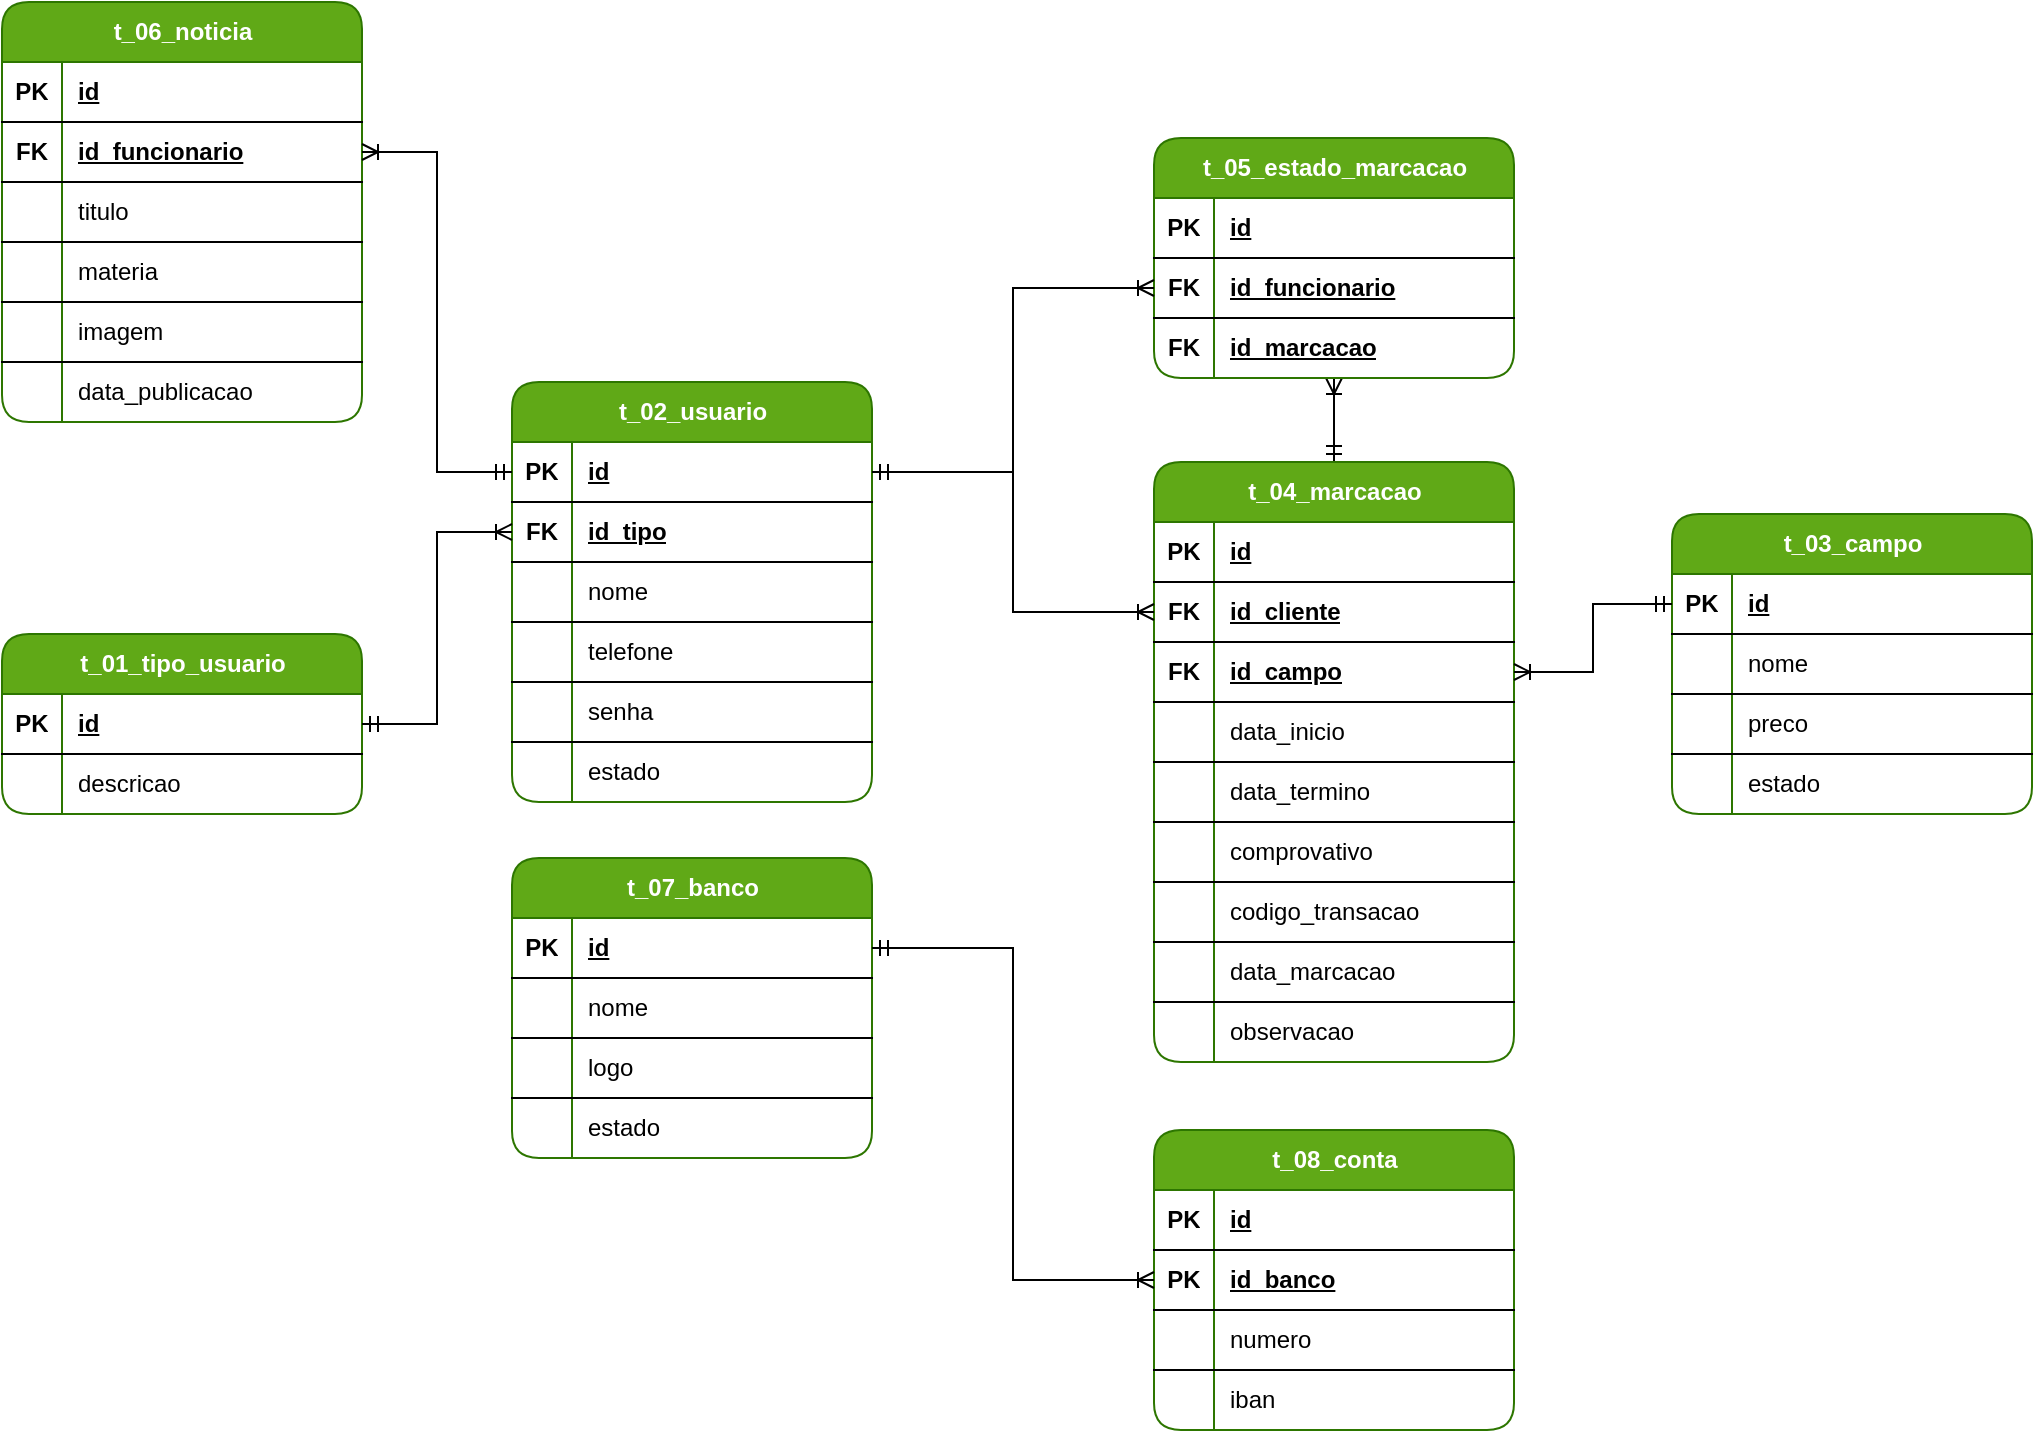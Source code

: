 <mxfile version="26.1.1">
  <diagram name="Página-1" id="ChuCEo9yoU5ddZhxI3Q2">
    <mxGraphModel dx="1483" dy="815" grid="0" gridSize="10" guides="1" tooltips="1" connect="1" arrows="1" fold="1" page="0" pageScale="1" pageWidth="827" pageHeight="1169" math="0" shadow="0">
      <root>
        <mxCell id="0" />
        <mxCell id="1" parent="0" />
        <mxCell id="ivvmX71CUe6SyXkIlEij-1" value="t_02_usuario" style="shape=table;startSize=30;container=1;collapsible=1;childLayout=tableLayout;fixedRows=1;rowLines=0;fontStyle=1;align=center;resizeLast=1;html=1;rounded=1;fillColor=#60a917;fontColor=#ffffff;strokeColor=#2D7600;" parent="1" vertex="1">
          <mxGeometry x="-354" y="-67" width="180" height="210" as="geometry" />
        </mxCell>
        <mxCell id="ivvmX71CUe6SyXkIlEij-2" value="" style="shape=tableRow;horizontal=0;startSize=0;swimlaneHead=0;swimlaneBody=0;fillColor=none;collapsible=0;dropTarget=0;points=[[0,0.5],[1,0.5]];portConstraint=eastwest;top=0;left=0;right=0;bottom=1;" parent="ivvmX71CUe6SyXkIlEij-1" vertex="1">
          <mxGeometry y="30" width="180" height="30" as="geometry" />
        </mxCell>
        <mxCell id="ivvmX71CUe6SyXkIlEij-3" value="PK" style="shape=partialRectangle;connectable=0;fillColor=none;top=0;left=0;bottom=0;right=0;fontStyle=1;overflow=hidden;whiteSpace=wrap;html=1;" parent="ivvmX71CUe6SyXkIlEij-2" vertex="1">
          <mxGeometry width="30" height="30" as="geometry">
            <mxRectangle width="30" height="30" as="alternateBounds" />
          </mxGeometry>
        </mxCell>
        <mxCell id="ivvmX71CUe6SyXkIlEij-4" value="id" style="shape=partialRectangle;connectable=0;fillColor=none;top=0;left=0;bottom=0;right=0;align=left;spacingLeft=6;fontStyle=5;overflow=hidden;whiteSpace=wrap;html=1;" parent="ivvmX71CUe6SyXkIlEij-2" vertex="1">
          <mxGeometry x="30" width="150" height="30" as="geometry">
            <mxRectangle width="150" height="30" as="alternateBounds" />
          </mxGeometry>
        </mxCell>
        <mxCell id="ivvmX71CUe6SyXkIlEij-33" value="" style="shape=tableRow;horizontal=0;startSize=0;swimlaneHead=0;swimlaneBody=0;fillColor=none;collapsible=0;dropTarget=0;points=[[0,0.5],[1,0.5]];portConstraint=eastwest;top=0;left=0;right=0;bottom=1;" parent="ivvmX71CUe6SyXkIlEij-1" vertex="1">
          <mxGeometry y="60" width="180" height="30" as="geometry" />
        </mxCell>
        <mxCell id="ivvmX71CUe6SyXkIlEij-34" value="FK" style="shape=partialRectangle;connectable=0;fillColor=none;top=0;left=0;bottom=0;right=0;fontStyle=1;overflow=hidden;whiteSpace=wrap;html=1;" parent="ivvmX71CUe6SyXkIlEij-33" vertex="1">
          <mxGeometry width="30" height="30" as="geometry">
            <mxRectangle width="30" height="30" as="alternateBounds" />
          </mxGeometry>
        </mxCell>
        <mxCell id="ivvmX71CUe6SyXkIlEij-35" value="id_tipo" style="shape=partialRectangle;connectable=0;fillColor=none;top=0;left=0;bottom=0;right=0;align=left;spacingLeft=6;fontStyle=5;overflow=hidden;whiteSpace=wrap;html=1;" parent="ivvmX71CUe6SyXkIlEij-33" vertex="1">
          <mxGeometry x="30" width="150" height="30" as="geometry">
            <mxRectangle width="150" height="30" as="alternateBounds" />
          </mxGeometry>
        </mxCell>
        <mxCell id="ivvmX71CUe6SyXkIlEij-14" value="" style="shape=tableRow;horizontal=0;startSize=0;swimlaneHead=0;swimlaneBody=0;fillColor=none;collapsible=0;dropTarget=0;points=[[0,0.5],[1,0.5]];portConstraint=eastwest;top=0;left=0;right=0;bottom=1;" parent="ivvmX71CUe6SyXkIlEij-1" vertex="1">
          <mxGeometry y="90" width="180" height="30" as="geometry" />
        </mxCell>
        <mxCell id="ivvmX71CUe6SyXkIlEij-15" value="" style="shape=partialRectangle;connectable=0;fillColor=none;top=0;left=0;bottom=0;right=0;fontStyle=1;overflow=hidden;whiteSpace=wrap;html=1;" parent="ivvmX71CUe6SyXkIlEij-14" vertex="1">
          <mxGeometry width="30" height="30" as="geometry">
            <mxRectangle width="30" height="30" as="alternateBounds" />
          </mxGeometry>
        </mxCell>
        <mxCell id="ivvmX71CUe6SyXkIlEij-16" value="nome" style="shape=partialRectangle;connectable=0;fillColor=none;top=0;left=0;bottom=0;right=0;align=left;spacingLeft=6;fontStyle=0;overflow=hidden;whiteSpace=wrap;html=1;" parent="ivvmX71CUe6SyXkIlEij-14" vertex="1">
          <mxGeometry x="30" width="150" height="30" as="geometry">
            <mxRectangle width="150" height="30" as="alternateBounds" />
          </mxGeometry>
        </mxCell>
        <mxCell id="ivvmX71CUe6SyXkIlEij-17" value="" style="shape=tableRow;horizontal=0;startSize=0;swimlaneHead=0;swimlaneBody=0;fillColor=none;collapsible=0;dropTarget=0;points=[[0,0.5],[1,0.5]];portConstraint=eastwest;top=0;left=0;right=0;bottom=1;" parent="ivvmX71CUe6SyXkIlEij-1" vertex="1">
          <mxGeometry y="120" width="180" height="30" as="geometry" />
        </mxCell>
        <mxCell id="ivvmX71CUe6SyXkIlEij-18" value="" style="shape=partialRectangle;connectable=0;fillColor=none;top=0;left=0;bottom=0;right=0;fontStyle=1;overflow=hidden;whiteSpace=wrap;html=1;" parent="ivvmX71CUe6SyXkIlEij-17" vertex="1">
          <mxGeometry width="30" height="30" as="geometry">
            <mxRectangle width="30" height="30" as="alternateBounds" />
          </mxGeometry>
        </mxCell>
        <mxCell id="ivvmX71CUe6SyXkIlEij-19" value="telefone" style="shape=partialRectangle;connectable=0;fillColor=none;top=0;left=0;bottom=0;right=0;align=left;spacingLeft=6;fontStyle=0;overflow=hidden;whiteSpace=wrap;html=1;" parent="ivvmX71CUe6SyXkIlEij-17" vertex="1">
          <mxGeometry x="30" width="150" height="30" as="geometry">
            <mxRectangle width="150" height="30" as="alternateBounds" />
          </mxGeometry>
        </mxCell>
        <mxCell id="ivvmX71CUe6SyXkIlEij-37" value="" style="shape=tableRow;horizontal=0;startSize=0;swimlaneHead=0;swimlaneBody=0;fillColor=none;collapsible=0;dropTarget=0;points=[[0,0.5],[1,0.5]];portConstraint=eastwest;top=0;left=0;right=0;bottom=1;" parent="ivvmX71CUe6SyXkIlEij-1" vertex="1">
          <mxGeometry y="150" width="180" height="30" as="geometry" />
        </mxCell>
        <mxCell id="ivvmX71CUe6SyXkIlEij-38" value="" style="shape=partialRectangle;connectable=0;fillColor=none;top=0;left=0;bottom=0;right=0;fontStyle=1;overflow=hidden;whiteSpace=wrap;html=1;" parent="ivvmX71CUe6SyXkIlEij-37" vertex="1">
          <mxGeometry width="30" height="30" as="geometry">
            <mxRectangle width="30" height="30" as="alternateBounds" />
          </mxGeometry>
        </mxCell>
        <mxCell id="ivvmX71CUe6SyXkIlEij-39" value="senha" style="shape=partialRectangle;connectable=0;fillColor=none;top=0;left=0;bottom=0;right=0;align=left;spacingLeft=6;fontStyle=0;overflow=hidden;whiteSpace=wrap;html=1;" parent="ivvmX71CUe6SyXkIlEij-37" vertex="1">
          <mxGeometry x="30" width="150" height="30" as="geometry">
            <mxRectangle width="150" height="30" as="alternateBounds" />
          </mxGeometry>
        </mxCell>
        <mxCell id="ivvmX71CUe6SyXkIlEij-11" value="" style="shape=tableRow;horizontal=0;startSize=0;swimlaneHead=0;swimlaneBody=0;fillColor=none;collapsible=0;dropTarget=0;points=[[0,0.5],[1,0.5]];portConstraint=eastwest;top=0;left=0;right=0;bottom=0;" parent="ivvmX71CUe6SyXkIlEij-1" vertex="1">
          <mxGeometry y="180" width="180" height="30" as="geometry" />
        </mxCell>
        <mxCell id="ivvmX71CUe6SyXkIlEij-12" value="" style="shape=partialRectangle;connectable=0;fillColor=none;top=0;left=0;bottom=0;right=0;editable=1;overflow=hidden;whiteSpace=wrap;html=1;" parent="ivvmX71CUe6SyXkIlEij-11" vertex="1">
          <mxGeometry width="30" height="30" as="geometry">
            <mxRectangle width="30" height="30" as="alternateBounds" />
          </mxGeometry>
        </mxCell>
        <mxCell id="ivvmX71CUe6SyXkIlEij-13" value="estado" style="shape=partialRectangle;connectable=0;fillColor=none;top=0;left=0;bottom=0;right=0;align=left;spacingLeft=6;overflow=hidden;whiteSpace=wrap;html=1;" parent="ivvmX71CUe6SyXkIlEij-11" vertex="1">
          <mxGeometry x="30" width="150" height="30" as="geometry">
            <mxRectangle width="150" height="30" as="alternateBounds" />
          </mxGeometry>
        </mxCell>
        <mxCell id="ivvmX71CUe6SyXkIlEij-20" value="t_01_tipo_usuario" style="shape=table;startSize=30;container=1;collapsible=1;childLayout=tableLayout;fixedRows=1;rowLines=0;fontStyle=1;align=center;resizeLast=1;html=1;rounded=1;fillColor=#60a917;fontColor=#ffffff;strokeColor=#2D7600;" parent="1" vertex="1">
          <mxGeometry x="-609" y="59" width="180" height="90" as="geometry" />
        </mxCell>
        <mxCell id="ivvmX71CUe6SyXkIlEij-21" value="" style="shape=tableRow;horizontal=0;startSize=0;swimlaneHead=0;swimlaneBody=0;fillColor=none;collapsible=0;dropTarget=0;points=[[0,0.5],[1,0.5]];portConstraint=eastwest;top=0;left=0;right=0;bottom=1;" parent="ivvmX71CUe6SyXkIlEij-20" vertex="1">
          <mxGeometry y="30" width="180" height="30" as="geometry" />
        </mxCell>
        <mxCell id="ivvmX71CUe6SyXkIlEij-22" value="PK" style="shape=partialRectangle;connectable=0;fillColor=none;top=0;left=0;bottom=0;right=0;fontStyle=1;overflow=hidden;whiteSpace=wrap;html=1;" parent="ivvmX71CUe6SyXkIlEij-21" vertex="1">
          <mxGeometry width="30" height="30" as="geometry">
            <mxRectangle width="30" height="30" as="alternateBounds" />
          </mxGeometry>
        </mxCell>
        <mxCell id="ivvmX71CUe6SyXkIlEij-23" value="id" style="shape=partialRectangle;connectable=0;fillColor=none;top=0;left=0;bottom=0;right=0;align=left;spacingLeft=6;fontStyle=5;overflow=hidden;whiteSpace=wrap;html=1;" parent="ivvmX71CUe6SyXkIlEij-21" vertex="1">
          <mxGeometry x="30" width="150" height="30" as="geometry">
            <mxRectangle width="150" height="30" as="alternateBounds" />
          </mxGeometry>
        </mxCell>
        <mxCell id="ivvmX71CUe6SyXkIlEij-30" value="" style="shape=tableRow;horizontal=0;startSize=0;swimlaneHead=0;swimlaneBody=0;fillColor=none;collapsible=0;dropTarget=0;points=[[0,0.5],[1,0.5]];portConstraint=eastwest;top=0;left=0;right=0;bottom=0;" parent="ivvmX71CUe6SyXkIlEij-20" vertex="1">
          <mxGeometry y="60" width="180" height="30" as="geometry" />
        </mxCell>
        <mxCell id="ivvmX71CUe6SyXkIlEij-31" value="" style="shape=partialRectangle;connectable=0;fillColor=none;top=0;left=0;bottom=0;right=0;editable=1;overflow=hidden;whiteSpace=wrap;html=1;" parent="ivvmX71CUe6SyXkIlEij-30" vertex="1">
          <mxGeometry width="30" height="30" as="geometry">
            <mxRectangle width="30" height="30" as="alternateBounds" />
          </mxGeometry>
        </mxCell>
        <mxCell id="ivvmX71CUe6SyXkIlEij-32" value="descricao" style="shape=partialRectangle;connectable=0;fillColor=none;top=0;left=0;bottom=0;right=0;align=left;spacingLeft=6;overflow=hidden;whiteSpace=wrap;html=1;" parent="ivvmX71CUe6SyXkIlEij-30" vertex="1">
          <mxGeometry x="30" width="150" height="30" as="geometry">
            <mxRectangle width="150" height="30" as="alternateBounds" />
          </mxGeometry>
        </mxCell>
        <mxCell id="ivvmX71CUe6SyXkIlEij-36" style="edgeStyle=orthogonalEdgeStyle;rounded=0;orthogonalLoop=1;jettySize=auto;html=1;endArrow=ERoneToMany;endFill=0;startArrow=ERmandOne;startFill=0;" parent="1" source="ivvmX71CUe6SyXkIlEij-21" target="ivvmX71CUe6SyXkIlEij-33" edge="1">
          <mxGeometry relative="1" as="geometry" />
        </mxCell>
        <mxCell id="ivvmX71CUe6SyXkIlEij-40" value="t_03_campo" style="shape=table;startSize=30;container=1;collapsible=1;childLayout=tableLayout;fixedRows=1;rowLines=0;fontStyle=1;align=center;resizeLast=1;html=1;rounded=1;fillColor=#60a917;fontColor=#ffffff;strokeColor=#2D7600;" parent="1" vertex="1">
          <mxGeometry x="226" y="-1" width="180" height="150" as="geometry" />
        </mxCell>
        <mxCell id="ivvmX71CUe6SyXkIlEij-41" value="" style="shape=tableRow;horizontal=0;startSize=0;swimlaneHead=0;swimlaneBody=0;fillColor=none;collapsible=0;dropTarget=0;points=[[0,0.5],[1,0.5]];portConstraint=eastwest;top=0;left=0;right=0;bottom=1;" parent="ivvmX71CUe6SyXkIlEij-40" vertex="1">
          <mxGeometry y="30" width="180" height="30" as="geometry" />
        </mxCell>
        <mxCell id="ivvmX71CUe6SyXkIlEij-42" value="PK" style="shape=partialRectangle;connectable=0;fillColor=none;top=0;left=0;bottom=0;right=0;fontStyle=1;overflow=hidden;whiteSpace=wrap;html=1;" parent="ivvmX71CUe6SyXkIlEij-41" vertex="1">
          <mxGeometry width="30" height="30" as="geometry">
            <mxRectangle width="30" height="30" as="alternateBounds" />
          </mxGeometry>
        </mxCell>
        <mxCell id="ivvmX71CUe6SyXkIlEij-43" value="id" style="shape=partialRectangle;connectable=0;fillColor=none;top=0;left=0;bottom=0;right=0;align=left;spacingLeft=6;fontStyle=5;overflow=hidden;whiteSpace=wrap;html=1;" parent="ivvmX71CUe6SyXkIlEij-41" vertex="1">
          <mxGeometry x="30" width="150" height="30" as="geometry">
            <mxRectangle width="150" height="30" as="alternateBounds" />
          </mxGeometry>
        </mxCell>
        <mxCell id="ivvmX71CUe6SyXkIlEij-47" value="" style="shape=tableRow;horizontal=0;startSize=0;swimlaneHead=0;swimlaneBody=0;fillColor=none;collapsible=0;dropTarget=0;points=[[0,0.5],[1,0.5]];portConstraint=eastwest;top=0;left=0;right=0;bottom=1;" parent="ivvmX71CUe6SyXkIlEij-40" vertex="1">
          <mxGeometry y="60" width="180" height="30" as="geometry" />
        </mxCell>
        <mxCell id="ivvmX71CUe6SyXkIlEij-48" value="" style="shape=partialRectangle;connectable=0;fillColor=none;top=0;left=0;bottom=0;right=0;fontStyle=1;overflow=hidden;whiteSpace=wrap;html=1;" parent="ivvmX71CUe6SyXkIlEij-47" vertex="1">
          <mxGeometry width="30" height="30" as="geometry">
            <mxRectangle width="30" height="30" as="alternateBounds" />
          </mxGeometry>
        </mxCell>
        <mxCell id="ivvmX71CUe6SyXkIlEij-49" value="nome" style="shape=partialRectangle;connectable=0;fillColor=none;top=0;left=0;bottom=0;right=0;align=left;spacingLeft=6;fontStyle=0;overflow=hidden;whiteSpace=wrap;html=1;" parent="ivvmX71CUe6SyXkIlEij-47" vertex="1">
          <mxGeometry x="30" width="150" height="30" as="geometry">
            <mxRectangle width="150" height="30" as="alternateBounds" />
          </mxGeometry>
        </mxCell>
        <mxCell id="ivvmX71CUe6SyXkIlEij-53" value="" style="shape=tableRow;horizontal=0;startSize=0;swimlaneHead=0;swimlaneBody=0;fillColor=none;collapsible=0;dropTarget=0;points=[[0,0.5],[1,0.5]];portConstraint=eastwest;top=0;left=0;right=0;bottom=1;" parent="ivvmX71CUe6SyXkIlEij-40" vertex="1">
          <mxGeometry y="90" width="180" height="30" as="geometry" />
        </mxCell>
        <mxCell id="ivvmX71CUe6SyXkIlEij-54" value="" style="shape=partialRectangle;connectable=0;fillColor=none;top=0;left=0;bottom=0;right=0;fontStyle=1;overflow=hidden;whiteSpace=wrap;html=1;" parent="ivvmX71CUe6SyXkIlEij-53" vertex="1">
          <mxGeometry width="30" height="30" as="geometry">
            <mxRectangle width="30" height="30" as="alternateBounds" />
          </mxGeometry>
        </mxCell>
        <mxCell id="ivvmX71CUe6SyXkIlEij-55" value="preco" style="shape=partialRectangle;connectable=0;fillColor=none;top=0;left=0;bottom=0;right=0;align=left;spacingLeft=6;fontStyle=0;overflow=hidden;whiteSpace=wrap;html=1;" parent="ivvmX71CUe6SyXkIlEij-53" vertex="1">
          <mxGeometry x="30" width="150" height="30" as="geometry">
            <mxRectangle width="150" height="30" as="alternateBounds" />
          </mxGeometry>
        </mxCell>
        <mxCell id="ivvmX71CUe6SyXkIlEij-56" value="" style="shape=tableRow;horizontal=0;startSize=0;swimlaneHead=0;swimlaneBody=0;fillColor=none;collapsible=0;dropTarget=0;points=[[0,0.5],[1,0.5]];portConstraint=eastwest;top=0;left=0;right=0;bottom=0;" parent="ivvmX71CUe6SyXkIlEij-40" vertex="1">
          <mxGeometry y="120" width="180" height="30" as="geometry" />
        </mxCell>
        <mxCell id="ivvmX71CUe6SyXkIlEij-57" value="" style="shape=partialRectangle;connectable=0;fillColor=none;top=0;left=0;bottom=0;right=0;editable=1;overflow=hidden;whiteSpace=wrap;html=1;" parent="ivvmX71CUe6SyXkIlEij-56" vertex="1">
          <mxGeometry width="30" height="30" as="geometry">
            <mxRectangle width="30" height="30" as="alternateBounds" />
          </mxGeometry>
        </mxCell>
        <mxCell id="ivvmX71CUe6SyXkIlEij-58" value="estado" style="shape=partialRectangle;connectable=0;fillColor=none;top=0;left=0;bottom=0;right=0;align=left;spacingLeft=6;overflow=hidden;whiteSpace=wrap;html=1;" parent="ivvmX71CUe6SyXkIlEij-56" vertex="1">
          <mxGeometry x="30" width="150" height="30" as="geometry">
            <mxRectangle width="150" height="30" as="alternateBounds" />
          </mxGeometry>
        </mxCell>
        <mxCell id="ivvmX71CUe6SyXkIlEij-162" style="edgeStyle=orthogonalEdgeStyle;rounded=0;orthogonalLoop=1;jettySize=auto;html=1;entryX=0.5;entryY=1;entryDx=0;entryDy=0;startArrow=ERmandOne;startFill=0;endArrow=ERoneToMany;endFill=0;" parent="1" source="ivvmX71CUe6SyXkIlEij-59" target="ivvmX71CUe6SyXkIlEij-140" edge="1">
          <mxGeometry relative="1" as="geometry" />
        </mxCell>
        <mxCell id="ivvmX71CUe6SyXkIlEij-59" value="t_04_marcacao" style="shape=table;startSize=30;container=1;collapsible=1;childLayout=tableLayout;fixedRows=1;rowLines=0;fontStyle=1;align=center;resizeLast=1;html=1;rounded=1;fillColor=#60a917;fontColor=#ffffff;strokeColor=#2D7600;" parent="1" vertex="1">
          <mxGeometry x="-33" y="-27" width="180" height="300" as="geometry" />
        </mxCell>
        <mxCell id="ivvmX71CUe6SyXkIlEij-60" value="" style="shape=tableRow;horizontal=0;startSize=0;swimlaneHead=0;swimlaneBody=0;fillColor=none;collapsible=0;dropTarget=0;points=[[0,0.5],[1,0.5]];portConstraint=eastwest;top=0;left=0;right=0;bottom=1;" parent="ivvmX71CUe6SyXkIlEij-59" vertex="1">
          <mxGeometry y="30" width="180" height="30" as="geometry" />
        </mxCell>
        <mxCell id="ivvmX71CUe6SyXkIlEij-61" value="PK" style="shape=partialRectangle;connectable=0;fillColor=none;top=0;left=0;bottom=0;right=0;fontStyle=1;overflow=hidden;whiteSpace=wrap;html=1;" parent="ivvmX71CUe6SyXkIlEij-60" vertex="1">
          <mxGeometry width="30" height="30" as="geometry">
            <mxRectangle width="30" height="30" as="alternateBounds" />
          </mxGeometry>
        </mxCell>
        <mxCell id="ivvmX71CUe6SyXkIlEij-62" value="id" style="shape=partialRectangle;connectable=0;fillColor=none;top=0;left=0;bottom=0;right=0;align=left;spacingLeft=6;fontStyle=5;overflow=hidden;whiteSpace=wrap;html=1;" parent="ivvmX71CUe6SyXkIlEij-60" vertex="1">
          <mxGeometry x="30" width="150" height="30" as="geometry">
            <mxRectangle width="150" height="30" as="alternateBounds" />
          </mxGeometry>
        </mxCell>
        <mxCell id="ivvmX71CUe6SyXkIlEij-63" value="" style="shape=tableRow;horizontal=0;startSize=0;swimlaneHead=0;swimlaneBody=0;fillColor=none;collapsible=0;dropTarget=0;points=[[0,0.5],[1,0.5]];portConstraint=eastwest;top=0;left=0;right=0;bottom=1;" parent="ivvmX71CUe6SyXkIlEij-59" vertex="1">
          <mxGeometry y="60" width="180" height="30" as="geometry" />
        </mxCell>
        <mxCell id="ivvmX71CUe6SyXkIlEij-64" value="FK" style="shape=partialRectangle;connectable=0;fillColor=none;top=0;left=0;bottom=0;right=0;fontStyle=1;overflow=hidden;whiteSpace=wrap;html=1;" parent="ivvmX71CUe6SyXkIlEij-63" vertex="1">
          <mxGeometry width="30" height="30" as="geometry">
            <mxRectangle width="30" height="30" as="alternateBounds" />
          </mxGeometry>
        </mxCell>
        <mxCell id="ivvmX71CUe6SyXkIlEij-65" value="id_cliente" style="shape=partialRectangle;connectable=0;fillColor=none;top=0;left=0;bottom=0;right=0;align=left;spacingLeft=6;fontStyle=5;overflow=hidden;whiteSpace=wrap;html=1;" parent="ivvmX71CUe6SyXkIlEij-63" vertex="1">
          <mxGeometry x="30" width="150" height="30" as="geometry">
            <mxRectangle width="150" height="30" as="alternateBounds" />
          </mxGeometry>
        </mxCell>
        <mxCell id="ivvmX71CUe6SyXkIlEij-81" value="" style="shape=tableRow;horizontal=0;startSize=0;swimlaneHead=0;swimlaneBody=0;fillColor=none;collapsible=0;dropTarget=0;points=[[0,0.5],[1,0.5]];portConstraint=eastwest;top=0;left=0;right=0;bottom=1;" parent="ivvmX71CUe6SyXkIlEij-59" vertex="1">
          <mxGeometry y="90" width="180" height="30" as="geometry" />
        </mxCell>
        <mxCell id="ivvmX71CUe6SyXkIlEij-82" value="FK" style="shape=partialRectangle;connectable=0;fillColor=none;top=0;left=0;bottom=0;right=0;fontStyle=1;overflow=hidden;whiteSpace=wrap;html=1;" parent="ivvmX71CUe6SyXkIlEij-81" vertex="1">
          <mxGeometry width="30" height="30" as="geometry">
            <mxRectangle width="30" height="30" as="alternateBounds" />
          </mxGeometry>
        </mxCell>
        <mxCell id="ivvmX71CUe6SyXkIlEij-83" value="id_campo" style="shape=partialRectangle;connectable=0;fillColor=none;top=0;left=0;bottom=0;right=0;align=left;spacingLeft=6;fontStyle=5;overflow=hidden;whiteSpace=wrap;html=1;" parent="ivvmX71CUe6SyXkIlEij-81" vertex="1">
          <mxGeometry x="30" width="150" height="30" as="geometry">
            <mxRectangle width="150" height="30" as="alternateBounds" />
          </mxGeometry>
        </mxCell>
        <mxCell id="ivvmX71CUe6SyXkIlEij-66" value="" style="shape=tableRow;horizontal=0;startSize=0;swimlaneHead=0;swimlaneBody=0;fillColor=none;collapsible=0;dropTarget=0;points=[[0,0.5],[1,0.5]];portConstraint=eastwest;top=0;left=0;right=0;bottom=1;" parent="ivvmX71CUe6SyXkIlEij-59" vertex="1">
          <mxGeometry y="120" width="180" height="30" as="geometry" />
        </mxCell>
        <mxCell id="ivvmX71CUe6SyXkIlEij-67" value="" style="shape=partialRectangle;connectable=0;fillColor=none;top=0;left=0;bottom=0;right=0;fontStyle=1;overflow=hidden;whiteSpace=wrap;html=1;" parent="ivvmX71CUe6SyXkIlEij-66" vertex="1">
          <mxGeometry width="30" height="30" as="geometry">
            <mxRectangle width="30" height="30" as="alternateBounds" />
          </mxGeometry>
        </mxCell>
        <mxCell id="ivvmX71CUe6SyXkIlEij-68" value="data_inicio" style="shape=partialRectangle;connectable=0;fillColor=none;top=0;left=0;bottom=0;right=0;align=left;spacingLeft=6;fontStyle=0;overflow=hidden;whiteSpace=wrap;html=1;" parent="ivvmX71CUe6SyXkIlEij-66" vertex="1">
          <mxGeometry x="30" width="150" height="30" as="geometry">
            <mxRectangle width="150" height="30" as="alternateBounds" />
          </mxGeometry>
        </mxCell>
        <mxCell id="ivvmX71CUe6SyXkIlEij-69" value="" style="shape=tableRow;horizontal=0;startSize=0;swimlaneHead=0;swimlaneBody=0;fillColor=none;collapsible=0;dropTarget=0;points=[[0,0.5],[1,0.5]];portConstraint=eastwest;top=0;left=0;right=0;bottom=1;" parent="ivvmX71CUe6SyXkIlEij-59" vertex="1">
          <mxGeometry y="150" width="180" height="30" as="geometry" />
        </mxCell>
        <mxCell id="ivvmX71CUe6SyXkIlEij-70" value="" style="shape=partialRectangle;connectable=0;fillColor=none;top=0;left=0;bottom=0;right=0;fontStyle=1;overflow=hidden;whiteSpace=wrap;html=1;" parent="ivvmX71CUe6SyXkIlEij-69" vertex="1">
          <mxGeometry width="30" height="30" as="geometry">
            <mxRectangle width="30" height="30" as="alternateBounds" />
          </mxGeometry>
        </mxCell>
        <mxCell id="ivvmX71CUe6SyXkIlEij-71" value="data_termino" style="shape=partialRectangle;connectable=0;fillColor=none;top=0;left=0;bottom=0;right=0;align=left;spacingLeft=6;fontStyle=0;overflow=hidden;whiteSpace=wrap;html=1;" parent="ivvmX71CUe6SyXkIlEij-69" vertex="1">
          <mxGeometry x="30" width="150" height="30" as="geometry">
            <mxRectangle width="150" height="30" as="alternateBounds" />
          </mxGeometry>
        </mxCell>
        <mxCell id="ivvmX71CUe6SyXkIlEij-87" value="" style="shape=tableRow;horizontal=0;startSize=0;swimlaneHead=0;swimlaneBody=0;fillColor=none;collapsible=0;dropTarget=0;points=[[0,0.5],[1,0.5]];portConstraint=eastwest;top=0;left=0;right=0;bottom=1;" parent="ivvmX71CUe6SyXkIlEij-59" vertex="1">
          <mxGeometry y="180" width="180" height="30" as="geometry" />
        </mxCell>
        <mxCell id="ivvmX71CUe6SyXkIlEij-88" value="" style="shape=partialRectangle;connectable=0;fillColor=none;top=0;left=0;bottom=0;right=0;fontStyle=1;overflow=hidden;whiteSpace=wrap;html=1;" parent="ivvmX71CUe6SyXkIlEij-87" vertex="1">
          <mxGeometry width="30" height="30" as="geometry">
            <mxRectangle width="30" height="30" as="alternateBounds" />
          </mxGeometry>
        </mxCell>
        <mxCell id="ivvmX71CUe6SyXkIlEij-89" value="comprovativo" style="shape=partialRectangle;connectable=0;fillColor=none;top=0;left=0;bottom=0;right=0;align=left;spacingLeft=6;fontStyle=0;overflow=hidden;whiteSpace=wrap;html=1;" parent="ivvmX71CUe6SyXkIlEij-87" vertex="1">
          <mxGeometry x="30" width="150" height="30" as="geometry">
            <mxRectangle width="150" height="30" as="alternateBounds" />
          </mxGeometry>
        </mxCell>
        <mxCell id="s7wXwjUwf8Lo8qDaQIb7-1" value="" style="shape=tableRow;horizontal=0;startSize=0;swimlaneHead=0;swimlaneBody=0;fillColor=none;collapsible=0;dropTarget=0;points=[[0,0.5],[1,0.5]];portConstraint=eastwest;top=0;left=0;right=0;bottom=1;" vertex="1" parent="ivvmX71CUe6SyXkIlEij-59">
          <mxGeometry y="210" width="180" height="30" as="geometry" />
        </mxCell>
        <mxCell id="s7wXwjUwf8Lo8qDaQIb7-2" value="" style="shape=partialRectangle;connectable=0;fillColor=none;top=0;left=0;bottom=0;right=0;fontStyle=1;overflow=hidden;whiteSpace=wrap;html=1;" vertex="1" parent="s7wXwjUwf8Lo8qDaQIb7-1">
          <mxGeometry width="30" height="30" as="geometry">
            <mxRectangle width="30" height="30" as="alternateBounds" />
          </mxGeometry>
        </mxCell>
        <mxCell id="s7wXwjUwf8Lo8qDaQIb7-3" value="codigo_transacao" style="shape=partialRectangle;connectable=0;fillColor=none;top=0;left=0;bottom=0;right=0;align=left;spacingLeft=6;fontStyle=0;overflow=hidden;whiteSpace=wrap;html=1;" vertex="1" parent="s7wXwjUwf8Lo8qDaQIb7-1">
          <mxGeometry x="30" width="150" height="30" as="geometry">
            <mxRectangle width="150" height="30" as="alternateBounds" />
          </mxGeometry>
        </mxCell>
        <mxCell id="ivvmX71CUe6SyXkIlEij-167" value="" style="shape=tableRow;horizontal=0;startSize=0;swimlaneHead=0;swimlaneBody=0;fillColor=none;collapsible=0;dropTarget=0;points=[[0,0.5],[1,0.5]];portConstraint=eastwest;top=0;left=0;right=0;bottom=1;" parent="ivvmX71CUe6SyXkIlEij-59" vertex="1">
          <mxGeometry y="240" width="180" height="30" as="geometry" />
        </mxCell>
        <mxCell id="ivvmX71CUe6SyXkIlEij-168" value="" style="shape=partialRectangle;connectable=0;fillColor=none;top=0;left=0;bottom=0;right=0;fontStyle=1;overflow=hidden;whiteSpace=wrap;html=1;" parent="ivvmX71CUe6SyXkIlEij-167" vertex="1">
          <mxGeometry width="30" height="30" as="geometry">
            <mxRectangle width="30" height="30" as="alternateBounds" />
          </mxGeometry>
        </mxCell>
        <mxCell id="ivvmX71CUe6SyXkIlEij-169" value="data_marcacao" style="shape=partialRectangle;connectable=0;fillColor=none;top=0;left=0;bottom=0;right=0;align=left;spacingLeft=6;fontStyle=0;overflow=hidden;whiteSpace=wrap;html=1;" parent="ivvmX71CUe6SyXkIlEij-167" vertex="1">
          <mxGeometry x="30" width="150" height="30" as="geometry">
            <mxRectangle width="150" height="30" as="alternateBounds" />
          </mxGeometry>
        </mxCell>
        <mxCell id="ivvmX71CUe6SyXkIlEij-75" value="" style="shape=tableRow;horizontal=0;startSize=0;swimlaneHead=0;swimlaneBody=0;fillColor=none;collapsible=0;dropTarget=0;points=[[0,0.5],[1,0.5]];portConstraint=eastwest;top=0;left=0;right=0;bottom=0;" parent="ivvmX71CUe6SyXkIlEij-59" vertex="1">
          <mxGeometry y="270" width="180" height="30" as="geometry" />
        </mxCell>
        <mxCell id="ivvmX71CUe6SyXkIlEij-76" value="" style="shape=partialRectangle;connectable=0;fillColor=none;top=0;left=0;bottom=0;right=0;editable=1;overflow=hidden;whiteSpace=wrap;html=1;" parent="ivvmX71CUe6SyXkIlEij-75" vertex="1">
          <mxGeometry width="30" height="30" as="geometry">
            <mxRectangle width="30" height="30" as="alternateBounds" />
          </mxGeometry>
        </mxCell>
        <mxCell id="ivvmX71CUe6SyXkIlEij-77" value="observacao" style="shape=partialRectangle;connectable=0;fillColor=none;top=0;left=0;bottom=0;right=0;align=left;spacingLeft=6;overflow=hidden;whiteSpace=wrap;html=1;" parent="ivvmX71CUe6SyXkIlEij-75" vertex="1">
          <mxGeometry x="30" width="150" height="30" as="geometry">
            <mxRectangle width="150" height="30" as="alternateBounds" />
          </mxGeometry>
        </mxCell>
        <mxCell id="ivvmX71CUe6SyXkIlEij-84" style="edgeStyle=orthogonalEdgeStyle;rounded=0;orthogonalLoop=1;jettySize=auto;html=1;entryX=0;entryY=0.5;entryDx=0;entryDy=0;startArrow=ERmandOne;startFill=0;endArrow=ERoneToMany;endFill=0;" parent="1" source="ivvmX71CUe6SyXkIlEij-2" target="ivvmX71CUe6SyXkIlEij-63" edge="1">
          <mxGeometry relative="1" as="geometry" />
        </mxCell>
        <mxCell id="ivvmX71CUe6SyXkIlEij-86" style="edgeStyle=orthogonalEdgeStyle;rounded=0;orthogonalLoop=1;jettySize=auto;html=1;entryX=1;entryY=0.5;entryDx=0;entryDy=0;startArrow=ERmandOne;startFill=0;endArrow=ERoneToMany;endFill=0;" parent="1" source="ivvmX71CUe6SyXkIlEij-41" target="ivvmX71CUe6SyXkIlEij-81" edge="1">
          <mxGeometry relative="1" as="geometry" />
        </mxCell>
        <mxCell id="ivvmX71CUe6SyXkIlEij-90" value="t_08_conta" style="shape=table;startSize=30;container=1;collapsible=1;childLayout=tableLayout;fixedRows=1;rowLines=0;fontStyle=1;align=center;resizeLast=1;html=1;rounded=1;fillColor=#60a917;fontColor=#ffffff;strokeColor=#2D7600;" parent="1" vertex="1">
          <mxGeometry x="-33" y="307" width="180" height="150" as="geometry" />
        </mxCell>
        <mxCell id="ivvmX71CUe6SyXkIlEij-91" value="" style="shape=tableRow;horizontal=0;startSize=0;swimlaneHead=0;swimlaneBody=0;fillColor=none;collapsible=0;dropTarget=0;points=[[0,0.5],[1,0.5]];portConstraint=eastwest;top=0;left=0;right=0;bottom=1;" parent="ivvmX71CUe6SyXkIlEij-90" vertex="1">
          <mxGeometry y="30" width="180" height="30" as="geometry" />
        </mxCell>
        <mxCell id="ivvmX71CUe6SyXkIlEij-92" value="PK" style="shape=partialRectangle;connectable=0;fillColor=none;top=0;left=0;bottom=0;right=0;fontStyle=1;overflow=hidden;whiteSpace=wrap;html=1;" parent="ivvmX71CUe6SyXkIlEij-91" vertex="1">
          <mxGeometry width="30" height="30" as="geometry">
            <mxRectangle width="30" height="30" as="alternateBounds" />
          </mxGeometry>
        </mxCell>
        <mxCell id="ivvmX71CUe6SyXkIlEij-93" value="id" style="shape=partialRectangle;connectable=0;fillColor=none;top=0;left=0;bottom=0;right=0;align=left;spacingLeft=6;fontStyle=5;overflow=hidden;whiteSpace=wrap;html=1;" parent="ivvmX71CUe6SyXkIlEij-91" vertex="1">
          <mxGeometry x="30" width="150" height="30" as="geometry">
            <mxRectangle width="150" height="30" as="alternateBounds" />
          </mxGeometry>
        </mxCell>
        <mxCell id="ivvmX71CUe6SyXkIlEij-116" value="" style="shape=tableRow;horizontal=0;startSize=0;swimlaneHead=0;swimlaneBody=0;fillColor=none;collapsible=0;dropTarget=0;points=[[0,0.5],[1,0.5]];portConstraint=eastwest;top=0;left=0;right=0;bottom=1;" parent="ivvmX71CUe6SyXkIlEij-90" vertex="1">
          <mxGeometry y="60" width="180" height="30" as="geometry" />
        </mxCell>
        <mxCell id="ivvmX71CUe6SyXkIlEij-117" value="PK" style="shape=partialRectangle;connectable=0;fillColor=none;top=0;left=0;bottom=0;right=0;fontStyle=1;overflow=hidden;whiteSpace=wrap;html=1;" parent="ivvmX71CUe6SyXkIlEij-116" vertex="1">
          <mxGeometry width="30" height="30" as="geometry">
            <mxRectangle width="30" height="30" as="alternateBounds" />
          </mxGeometry>
        </mxCell>
        <mxCell id="ivvmX71CUe6SyXkIlEij-118" value="id_banco" style="shape=partialRectangle;connectable=0;fillColor=none;top=0;left=0;bottom=0;right=0;align=left;spacingLeft=6;fontStyle=5;overflow=hidden;whiteSpace=wrap;html=1;" parent="ivvmX71CUe6SyXkIlEij-116" vertex="1">
          <mxGeometry x="30" width="150" height="30" as="geometry">
            <mxRectangle width="150" height="30" as="alternateBounds" />
          </mxGeometry>
        </mxCell>
        <mxCell id="ivvmX71CUe6SyXkIlEij-94" value="" style="shape=tableRow;horizontal=0;startSize=0;swimlaneHead=0;swimlaneBody=0;fillColor=none;collapsible=0;dropTarget=0;points=[[0,0.5],[1,0.5]];portConstraint=eastwest;top=0;left=0;right=0;bottom=1;" parent="ivvmX71CUe6SyXkIlEij-90" vertex="1">
          <mxGeometry y="90" width="180" height="30" as="geometry" />
        </mxCell>
        <mxCell id="ivvmX71CUe6SyXkIlEij-95" value="" style="shape=partialRectangle;connectable=0;fillColor=none;top=0;left=0;bottom=0;right=0;fontStyle=1;overflow=hidden;whiteSpace=wrap;html=1;" parent="ivvmX71CUe6SyXkIlEij-94" vertex="1">
          <mxGeometry width="30" height="30" as="geometry">
            <mxRectangle width="30" height="30" as="alternateBounds" />
          </mxGeometry>
        </mxCell>
        <mxCell id="ivvmX71CUe6SyXkIlEij-96" value="numero" style="shape=partialRectangle;connectable=0;fillColor=none;top=0;left=0;bottom=0;right=0;align=left;spacingLeft=6;fontStyle=0;overflow=hidden;whiteSpace=wrap;html=1;" parent="ivvmX71CUe6SyXkIlEij-94" vertex="1">
          <mxGeometry x="30" width="150" height="30" as="geometry">
            <mxRectangle width="150" height="30" as="alternateBounds" />
          </mxGeometry>
        </mxCell>
        <mxCell id="ivvmX71CUe6SyXkIlEij-100" value="" style="shape=tableRow;horizontal=0;startSize=0;swimlaneHead=0;swimlaneBody=0;fillColor=none;collapsible=0;dropTarget=0;points=[[0,0.5],[1,0.5]];portConstraint=eastwest;top=0;left=0;right=0;bottom=0;" parent="ivvmX71CUe6SyXkIlEij-90" vertex="1">
          <mxGeometry y="120" width="180" height="30" as="geometry" />
        </mxCell>
        <mxCell id="ivvmX71CUe6SyXkIlEij-101" value="" style="shape=partialRectangle;connectable=0;fillColor=none;top=0;left=0;bottom=0;right=0;editable=1;overflow=hidden;whiteSpace=wrap;html=1;" parent="ivvmX71CUe6SyXkIlEij-100" vertex="1">
          <mxGeometry width="30" height="30" as="geometry">
            <mxRectangle width="30" height="30" as="alternateBounds" />
          </mxGeometry>
        </mxCell>
        <mxCell id="ivvmX71CUe6SyXkIlEij-102" value="iban" style="shape=partialRectangle;connectable=0;fillColor=none;top=0;left=0;bottom=0;right=0;align=left;spacingLeft=6;overflow=hidden;whiteSpace=wrap;html=1;" parent="ivvmX71CUe6SyXkIlEij-100" vertex="1">
          <mxGeometry x="30" width="150" height="30" as="geometry">
            <mxRectangle width="150" height="30" as="alternateBounds" />
          </mxGeometry>
        </mxCell>
        <mxCell id="ivvmX71CUe6SyXkIlEij-103" value="t_07_banco" style="shape=table;startSize=30;container=1;collapsible=1;childLayout=tableLayout;fixedRows=1;rowLines=0;fontStyle=1;align=center;resizeLast=1;html=1;rounded=1;fillColor=#60a917;fontColor=#ffffff;strokeColor=#2D7600;" parent="1" vertex="1">
          <mxGeometry x="-354" y="171" width="180" height="150" as="geometry" />
        </mxCell>
        <mxCell id="ivvmX71CUe6SyXkIlEij-104" value="" style="shape=tableRow;horizontal=0;startSize=0;swimlaneHead=0;swimlaneBody=0;fillColor=none;collapsible=0;dropTarget=0;points=[[0,0.5],[1,0.5]];portConstraint=eastwest;top=0;left=0;right=0;bottom=1;" parent="ivvmX71CUe6SyXkIlEij-103" vertex="1">
          <mxGeometry y="30" width="180" height="30" as="geometry" />
        </mxCell>
        <mxCell id="ivvmX71CUe6SyXkIlEij-105" value="PK" style="shape=partialRectangle;connectable=0;fillColor=none;top=0;left=0;bottom=0;right=0;fontStyle=1;overflow=hidden;whiteSpace=wrap;html=1;" parent="ivvmX71CUe6SyXkIlEij-104" vertex="1">
          <mxGeometry width="30" height="30" as="geometry">
            <mxRectangle width="30" height="30" as="alternateBounds" />
          </mxGeometry>
        </mxCell>
        <mxCell id="ivvmX71CUe6SyXkIlEij-106" value="id" style="shape=partialRectangle;connectable=0;fillColor=none;top=0;left=0;bottom=0;right=0;align=left;spacingLeft=6;fontStyle=5;overflow=hidden;whiteSpace=wrap;html=1;" parent="ivvmX71CUe6SyXkIlEij-104" vertex="1">
          <mxGeometry x="30" width="150" height="30" as="geometry">
            <mxRectangle width="150" height="30" as="alternateBounds" />
          </mxGeometry>
        </mxCell>
        <mxCell id="ivvmX71CUe6SyXkIlEij-107" value="" style="shape=tableRow;horizontal=0;startSize=0;swimlaneHead=0;swimlaneBody=0;fillColor=none;collapsible=0;dropTarget=0;points=[[0,0.5],[1,0.5]];portConstraint=eastwest;top=0;left=0;right=0;bottom=1;" parent="ivvmX71CUe6SyXkIlEij-103" vertex="1">
          <mxGeometry y="60" width="180" height="30" as="geometry" />
        </mxCell>
        <mxCell id="ivvmX71CUe6SyXkIlEij-108" value="" style="shape=partialRectangle;connectable=0;fillColor=none;top=0;left=0;bottom=0;right=0;fontStyle=1;overflow=hidden;whiteSpace=wrap;html=1;" parent="ivvmX71CUe6SyXkIlEij-107" vertex="1">
          <mxGeometry width="30" height="30" as="geometry">
            <mxRectangle width="30" height="30" as="alternateBounds" />
          </mxGeometry>
        </mxCell>
        <mxCell id="ivvmX71CUe6SyXkIlEij-109" value="nome" style="shape=partialRectangle;connectable=0;fillColor=none;top=0;left=0;bottom=0;right=0;align=left;spacingLeft=6;fontStyle=0;overflow=hidden;whiteSpace=wrap;html=1;" parent="ivvmX71CUe6SyXkIlEij-107" vertex="1">
          <mxGeometry x="30" width="150" height="30" as="geometry">
            <mxRectangle width="150" height="30" as="alternateBounds" />
          </mxGeometry>
        </mxCell>
        <mxCell id="ivvmX71CUe6SyXkIlEij-110" value="" style="shape=tableRow;horizontal=0;startSize=0;swimlaneHead=0;swimlaneBody=0;fillColor=none;collapsible=0;dropTarget=0;points=[[0,0.5],[1,0.5]];portConstraint=eastwest;top=0;left=0;right=0;bottom=1;" parent="ivvmX71CUe6SyXkIlEij-103" vertex="1">
          <mxGeometry y="90" width="180" height="30" as="geometry" />
        </mxCell>
        <mxCell id="ivvmX71CUe6SyXkIlEij-111" value="" style="shape=partialRectangle;connectable=0;fillColor=none;top=0;left=0;bottom=0;right=0;fontStyle=1;overflow=hidden;whiteSpace=wrap;html=1;" parent="ivvmX71CUe6SyXkIlEij-110" vertex="1">
          <mxGeometry width="30" height="30" as="geometry">
            <mxRectangle width="30" height="30" as="alternateBounds" />
          </mxGeometry>
        </mxCell>
        <mxCell id="ivvmX71CUe6SyXkIlEij-112" value="logo" style="shape=partialRectangle;connectable=0;fillColor=none;top=0;left=0;bottom=0;right=0;align=left;spacingLeft=6;fontStyle=0;overflow=hidden;whiteSpace=wrap;html=1;" parent="ivvmX71CUe6SyXkIlEij-110" vertex="1">
          <mxGeometry x="30" width="150" height="30" as="geometry">
            <mxRectangle width="150" height="30" as="alternateBounds" />
          </mxGeometry>
        </mxCell>
        <mxCell id="ivvmX71CUe6SyXkIlEij-113" value="" style="shape=tableRow;horizontal=0;startSize=0;swimlaneHead=0;swimlaneBody=0;fillColor=none;collapsible=0;dropTarget=0;points=[[0,0.5],[1,0.5]];portConstraint=eastwest;top=0;left=0;right=0;bottom=0;" parent="ivvmX71CUe6SyXkIlEij-103" vertex="1">
          <mxGeometry y="120" width="180" height="30" as="geometry" />
        </mxCell>
        <mxCell id="ivvmX71CUe6SyXkIlEij-114" value="" style="shape=partialRectangle;connectable=0;fillColor=none;top=0;left=0;bottom=0;right=0;editable=1;overflow=hidden;whiteSpace=wrap;html=1;" parent="ivvmX71CUe6SyXkIlEij-113" vertex="1">
          <mxGeometry width="30" height="30" as="geometry">
            <mxRectangle width="30" height="30" as="alternateBounds" />
          </mxGeometry>
        </mxCell>
        <mxCell id="ivvmX71CUe6SyXkIlEij-115" value="estado" style="shape=partialRectangle;connectable=0;fillColor=none;top=0;left=0;bottom=0;right=0;align=left;spacingLeft=6;overflow=hidden;whiteSpace=wrap;html=1;" parent="ivvmX71CUe6SyXkIlEij-113" vertex="1">
          <mxGeometry x="30" width="150" height="30" as="geometry">
            <mxRectangle width="150" height="30" as="alternateBounds" />
          </mxGeometry>
        </mxCell>
        <mxCell id="ivvmX71CUe6SyXkIlEij-119" style="edgeStyle=orthogonalEdgeStyle;rounded=0;orthogonalLoop=1;jettySize=auto;html=1;entryX=0;entryY=0.5;entryDx=0;entryDy=0;startArrow=ERmandOne;startFill=0;endArrow=ERoneToMany;endFill=0;" parent="1" source="ivvmX71CUe6SyXkIlEij-104" target="ivvmX71CUe6SyXkIlEij-116" edge="1">
          <mxGeometry relative="1" as="geometry" />
        </mxCell>
        <mxCell id="ivvmX71CUe6SyXkIlEij-120" value="t_06_noticia" style="shape=table;startSize=30;container=1;collapsible=1;childLayout=tableLayout;fixedRows=1;rowLines=0;fontStyle=1;align=center;resizeLast=1;html=1;rounded=1;fillColor=#60a917;fontColor=#ffffff;strokeColor=#2D7600;" parent="1" vertex="1">
          <mxGeometry x="-609" y="-257" width="180" height="210" as="geometry" />
        </mxCell>
        <mxCell id="ivvmX71CUe6SyXkIlEij-121" value="" style="shape=tableRow;horizontal=0;startSize=0;swimlaneHead=0;swimlaneBody=0;fillColor=none;collapsible=0;dropTarget=0;points=[[0,0.5],[1,0.5]];portConstraint=eastwest;top=0;left=0;right=0;bottom=1;" parent="ivvmX71CUe6SyXkIlEij-120" vertex="1">
          <mxGeometry y="30" width="180" height="30" as="geometry" />
        </mxCell>
        <mxCell id="ivvmX71CUe6SyXkIlEij-122" value="PK" style="shape=partialRectangle;connectable=0;fillColor=none;top=0;left=0;bottom=0;right=0;fontStyle=1;overflow=hidden;whiteSpace=wrap;html=1;" parent="ivvmX71CUe6SyXkIlEij-121" vertex="1">
          <mxGeometry width="30" height="30" as="geometry">
            <mxRectangle width="30" height="30" as="alternateBounds" />
          </mxGeometry>
        </mxCell>
        <mxCell id="ivvmX71CUe6SyXkIlEij-123" value="id" style="shape=partialRectangle;connectable=0;fillColor=none;top=0;left=0;bottom=0;right=0;align=left;spacingLeft=6;fontStyle=5;overflow=hidden;whiteSpace=wrap;html=1;" parent="ivvmX71CUe6SyXkIlEij-121" vertex="1">
          <mxGeometry x="30" width="150" height="30" as="geometry">
            <mxRectangle width="150" height="30" as="alternateBounds" />
          </mxGeometry>
        </mxCell>
        <mxCell id="ivvmX71CUe6SyXkIlEij-124" value="" style="shape=tableRow;horizontal=0;startSize=0;swimlaneHead=0;swimlaneBody=0;fillColor=none;collapsible=0;dropTarget=0;points=[[0,0.5],[1,0.5]];portConstraint=eastwest;top=0;left=0;right=0;bottom=1;" parent="ivvmX71CUe6SyXkIlEij-120" vertex="1">
          <mxGeometry y="60" width="180" height="30" as="geometry" />
        </mxCell>
        <mxCell id="ivvmX71CUe6SyXkIlEij-125" value="FK" style="shape=partialRectangle;connectable=0;fillColor=none;top=0;left=0;bottom=0;right=0;fontStyle=1;overflow=hidden;whiteSpace=wrap;html=1;" parent="ivvmX71CUe6SyXkIlEij-124" vertex="1">
          <mxGeometry width="30" height="30" as="geometry">
            <mxRectangle width="30" height="30" as="alternateBounds" />
          </mxGeometry>
        </mxCell>
        <mxCell id="ivvmX71CUe6SyXkIlEij-126" value="id_funcionario" style="shape=partialRectangle;connectable=0;fillColor=none;top=0;left=0;bottom=0;right=0;align=left;spacingLeft=6;fontStyle=5;overflow=hidden;whiteSpace=wrap;html=1;" parent="ivvmX71CUe6SyXkIlEij-124" vertex="1">
          <mxGeometry x="30" width="150" height="30" as="geometry">
            <mxRectangle width="150" height="30" as="alternateBounds" />
          </mxGeometry>
        </mxCell>
        <mxCell id="ivvmX71CUe6SyXkIlEij-127" value="" style="shape=tableRow;horizontal=0;startSize=0;swimlaneHead=0;swimlaneBody=0;fillColor=none;collapsible=0;dropTarget=0;points=[[0,0.5],[1,0.5]];portConstraint=eastwest;top=0;left=0;right=0;bottom=1;" parent="ivvmX71CUe6SyXkIlEij-120" vertex="1">
          <mxGeometry y="90" width="180" height="30" as="geometry" />
        </mxCell>
        <mxCell id="ivvmX71CUe6SyXkIlEij-128" value="" style="shape=partialRectangle;connectable=0;fillColor=none;top=0;left=0;bottom=0;right=0;fontStyle=1;overflow=hidden;whiteSpace=wrap;html=1;" parent="ivvmX71CUe6SyXkIlEij-127" vertex="1">
          <mxGeometry width="30" height="30" as="geometry">
            <mxRectangle width="30" height="30" as="alternateBounds" />
          </mxGeometry>
        </mxCell>
        <mxCell id="ivvmX71CUe6SyXkIlEij-129" value="titulo" style="shape=partialRectangle;connectable=0;fillColor=none;top=0;left=0;bottom=0;right=0;align=left;spacingLeft=6;fontStyle=0;overflow=hidden;whiteSpace=wrap;html=1;" parent="ivvmX71CUe6SyXkIlEij-127" vertex="1">
          <mxGeometry x="30" width="150" height="30" as="geometry">
            <mxRectangle width="150" height="30" as="alternateBounds" />
          </mxGeometry>
        </mxCell>
        <mxCell id="ivvmX71CUe6SyXkIlEij-164" value="" style="shape=tableRow;horizontal=0;startSize=0;swimlaneHead=0;swimlaneBody=0;fillColor=none;collapsible=0;dropTarget=0;points=[[0,0.5],[1,0.5]];portConstraint=eastwest;top=0;left=0;right=0;bottom=1;" parent="ivvmX71CUe6SyXkIlEij-120" vertex="1">
          <mxGeometry y="120" width="180" height="30" as="geometry" />
        </mxCell>
        <mxCell id="ivvmX71CUe6SyXkIlEij-165" value="" style="shape=partialRectangle;connectable=0;fillColor=none;top=0;left=0;bottom=0;right=0;fontStyle=1;overflow=hidden;whiteSpace=wrap;html=1;" parent="ivvmX71CUe6SyXkIlEij-164" vertex="1">
          <mxGeometry width="30" height="30" as="geometry">
            <mxRectangle width="30" height="30" as="alternateBounds" />
          </mxGeometry>
        </mxCell>
        <mxCell id="ivvmX71CUe6SyXkIlEij-166" value="materia" style="shape=partialRectangle;connectable=0;fillColor=none;top=0;left=0;bottom=0;right=0;align=left;spacingLeft=6;fontStyle=0;overflow=hidden;whiteSpace=wrap;html=1;" parent="ivvmX71CUe6SyXkIlEij-164" vertex="1">
          <mxGeometry x="30" width="150" height="30" as="geometry">
            <mxRectangle width="150" height="30" as="alternateBounds" />
          </mxGeometry>
        </mxCell>
        <mxCell id="ivvmX71CUe6SyXkIlEij-133" value="" style="shape=tableRow;horizontal=0;startSize=0;swimlaneHead=0;swimlaneBody=0;fillColor=none;collapsible=0;dropTarget=0;points=[[0,0.5],[1,0.5]];portConstraint=eastwest;top=0;left=0;right=0;bottom=1;" parent="ivvmX71CUe6SyXkIlEij-120" vertex="1">
          <mxGeometry y="150" width="180" height="30" as="geometry" />
        </mxCell>
        <mxCell id="ivvmX71CUe6SyXkIlEij-134" value="" style="shape=partialRectangle;connectable=0;fillColor=none;top=0;left=0;bottom=0;right=0;fontStyle=1;overflow=hidden;whiteSpace=wrap;html=1;" parent="ivvmX71CUe6SyXkIlEij-133" vertex="1">
          <mxGeometry width="30" height="30" as="geometry">
            <mxRectangle width="30" height="30" as="alternateBounds" />
          </mxGeometry>
        </mxCell>
        <mxCell id="ivvmX71CUe6SyXkIlEij-135" value="imagem" style="shape=partialRectangle;connectable=0;fillColor=none;top=0;left=0;bottom=0;right=0;align=left;spacingLeft=6;fontStyle=0;overflow=hidden;whiteSpace=wrap;html=1;" parent="ivvmX71CUe6SyXkIlEij-133" vertex="1">
          <mxGeometry x="30" width="150" height="30" as="geometry">
            <mxRectangle width="150" height="30" as="alternateBounds" />
          </mxGeometry>
        </mxCell>
        <mxCell id="ivvmX71CUe6SyXkIlEij-130" value="" style="shape=tableRow;horizontal=0;startSize=0;swimlaneHead=0;swimlaneBody=0;fillColor=none;collapsible=0;dropTarget=0;points=[[0,0.5],[1,0.5]];portConstraint=eastwest;top=0;left=0;right=0;bottom=0;" parent="ivvmX71CUe6SyXkIlEij-120" vertex="1">
          <mxGeometry y="180" width="180" height="30" as="geometry" />
        </mxCell>
        <mxCell id="ivvmX71CUe6SyXkIlEij-131" value="" style="shape=partialRectangle;connectable=0;fillColor=none;top=0;left=0;bottom=0;right=0;editable=1;overflow=hidden;whiteSpace=wrap;html=1;" parent="ivvmX71CUe6SyXkIlEij-130" vertex="1">
          <mxGeometry width="30" height="30" as="geometry">
            <mxRectangle width="30" height="30" as="alternateBounds" />
          </mxGeometry>
        </mxCell>
        <mxCell id="ivvmX71CUe6SyXkIlEij-132" value="data_publicacao" style="shape=partialRectangle;connectable=0;fillColor=none;top=0;left=0;bottom=0;right=0;align=left;spacingLeft=6;overflow=hidden;whiteSpace=wrap;html=1;" parent="ivvmX71CUe6SyXkIlEij-130" vertex="1">
          <mxGeometry x="30" width="150" height="30" as="geometry">
            <mxRectangle width="150" height="30" as="alternateBounds" />
          </mxGeometry>
        </mxCell>
        <mxCell id="ivvmX71CUe6SyXkIlEij-139" style="edgeStyle=orthogonalEdgeStyle;rounded=0;orthogonalLoop=1;jettySize=auto;html=1;entryX=1;entryY=0.5;entryDx=0;entryDy=0;startArrow=ERmandOne;startFill=0;endArrow=ERoneToMany;endFill=0;" parent="1" source="ivvmX71CUe6SyXkIlEij-2" target="ivvmX71CUe6SyXkIlEij-124" edge="1">
          <mxGeometry relative="1" as="geometry" />
        </mxCell>
        <mxCell id="ivvmX71CUe6SyXkIlEij-140" value="t_05_estado_marcacao" style="shape=table;startSize=30;container=1;collapsible=1;childLayout=tableLayout;fixedRows=1;rowLines=0;fontStyle=1;align=center;resizeLast=1;html=1;rounded=1;fillColor=#60a917;fontColor=#ffffff;strokeColor=#2D7600;" parent="1" vertex="1">
          <mxGeometry x="-33" y="-189" width="180" height="120" as="geometry" />
        </mxCell>
        <mxCell id="ivvmX71CUe6SyXkIlEij-141" value="" style="shape=tableRow;horizontal=0;startSize=0;swimlaneHead=0;swimlaneBody=0;fillColor=none;collapsible=0;dropTarget=0;points=[[0,0.5],[1,0.5]];portConstraint=eastwest;top=0;left=0;right=0;bottom=1;" parent="ivvmX71CUe6SyXkIlEij-140" vertex="1">
          <mxGeometry y="30" width="180" height="30" as="geometry" />
        </mxCell>
        <mxCell id="ivvmX71CUe6SyXkIlEij-142" value="PK" style="shape=partialRectangle;connectable=0;fillColor=none;top=0;left=0;bottom=0;right=0;fontStyle=1;overflow=hidden;whiteSpace=wrap;html=1;" parent="ivvmX71CUe6SyXkIlEij-141" vertex="1">
          <mxGeometry width="30" height="30" as="geometry">
            <mxRectangle width="30" height="30" as="alternateBounds" />
          </mxGeometry>
        </mxCell>
        <mxCell id="ivvmX71CUe6SyXkIlEij-143" value="id" style="shape=partialRectangle;connectable=0;fillColor=none;top=0;left=0;bottom=0;right=0;align=left;spacingLeft=6;fontStyle=5;overflow=hidden;whiteSpace=wrap;html=1;" parent="ivvmX71CUe6SyXkIlEij-141" vertex="1">
          <mxGeometry x="30" width="150" height="30" as="geometry">
            <mxRectangle width="150" height="30" as="alternateBounds" />
          </mxGeometry>
        </mxCell>
        <mxCell id="ivvmX71CUe6SyXkIlEij-144" value="" style="shape=tableRow;horizontal=0;startSize=0;swimlaneHead=0;swimlaneBody=0;fillColor=none;collapsible=0;dropTarget=0;points=[[0,0.5],[1,0.5]];portConstraint=eastwest;top=0;left=0;right=0;bottom=1;" parent="ivvmX71CUe6SyXkIlEij-140" vertex="1">
          <mxGeometry y="60" width="180" height="30" as="geometry" />
        </mxCell>
        <mxCell id="ivvmX71CUe6SyXkIlEij-145" value="FK" style="shape=partialRectangle;connectable=0;fillColor=none;top=0;left=0;bottom=0;right=0;fontStyle=1;overflow=hidden;whiteSpace=wrap;html=1;" parent="ivvmX71CUe6SyXkIlEij-144" vertex="1">
          <mxGeometry width="30" height="30" as="geometry">
            <mxRectangle width="30" height="30" as="alternateBounds" />
          </mxGeometry>
        </mxCell>
        <mxCell id="ivvmX71CUe6SyXkIlEij-146" value="id_funcionario" style="shape=partialRectangle;connectable=0;fillColor=none;top=0;left=0;bottom=0;right=0;align=left;spacingLeft=6;fontStyle=5;overflow=hidden;whiteSpace=wrap;html=1;" parent="ivvmX71CUe6SyXkIlEij-144" vertex="1">
          <mxGeometry x="30" width="150" height="30" as="geometry">
            <mxRectangle width="150" height="30" as="alternateBounds" />
          </mxGeometry>
        </mxCell>
        <mxCell id="ivvmX71CUe6SyXkIlEij-156" value="" style="shape=tableRow;horizontal=0;startSize=0;swimlaneHead=0;swimlaneBody=0;fillColor=none;collapsible=0;dropTarget=0;points=[[0,0.5],[1,0.5]];portConstraint=eastwest;top=0;left=0;right=0;bottom=0;" parent="ivvmX71CUe6SyXkIlEij-140" vertex="1">
          <mxGeometry y="90" width="180" height="30" as="geometry" />
        </mxCell>
        <mxCell id="ivvmX71CUe6SyXkIlEij-157" value="&lt;span style=&quot;font-weight: 700;&quot;&gt;FK&lt;/span&gt;" style="shape=partialRectangle;connectable=0;fillColor=none;top=0;left=0;bottom=0;right=0;editable=1;overflow=hidden;whiteSpace=wrap;html=1;" parent="ivvmX71CUe6SyXkIlEij-156" vertex="1">
          <mxGeometry width="30" height="30" as="geometry">
            <mxRectangle width="30" height="30" as="alternateBounds" />
          </mxGeometry>
        </mxCell>
        <mxCell id="ivvmX71CUe6SyXkIlEij-158" value="&lt;span style=&quot;font-weight: 700; text-decoration-line: underline;&quot;&gt;id_marcacao&lt;/span&gt;" style="shape=partialRectangle;connectable=0;fillColor=none;top=0;left=0;bottom=0;right=0;align=left;spacingLeft=6;overflow=hidden;whiteSpace=wrap;html=1;" parent="ivvmX71CUe6SyXkIlEij-156" vertex="1">
          <mxGeometry x="30" width="150" height="30" as="geometry">
            <mxRectangle width="150" height="30" as="alternateBounds" />
          </mxGeometry>
        </mxCell>
        <mxCell id="ivvmX71CUe6SyXkIlEij-163" style="edgeStyle=orthogonalEdgeStyle;rounded=0;orthogonalLoop=1;jettySize=auto;html=1;startArrow=ERmandOne;startFill=0;endArrow=ERoneToMany;endFill=0;entryX=0;entryY=0.5;entryDx=0;entryDy=0;" parent="1" source="ivvmX71CUe6SyXkIlEij-2" target="ivvmX71CUe6SyXkIlEij-144" edge="1">
          <mxGeometry relative="1" as="geometry" />
        </mxCell>
      </root>
    </mxGraphModel>
  </diagram>
</mxfile>
